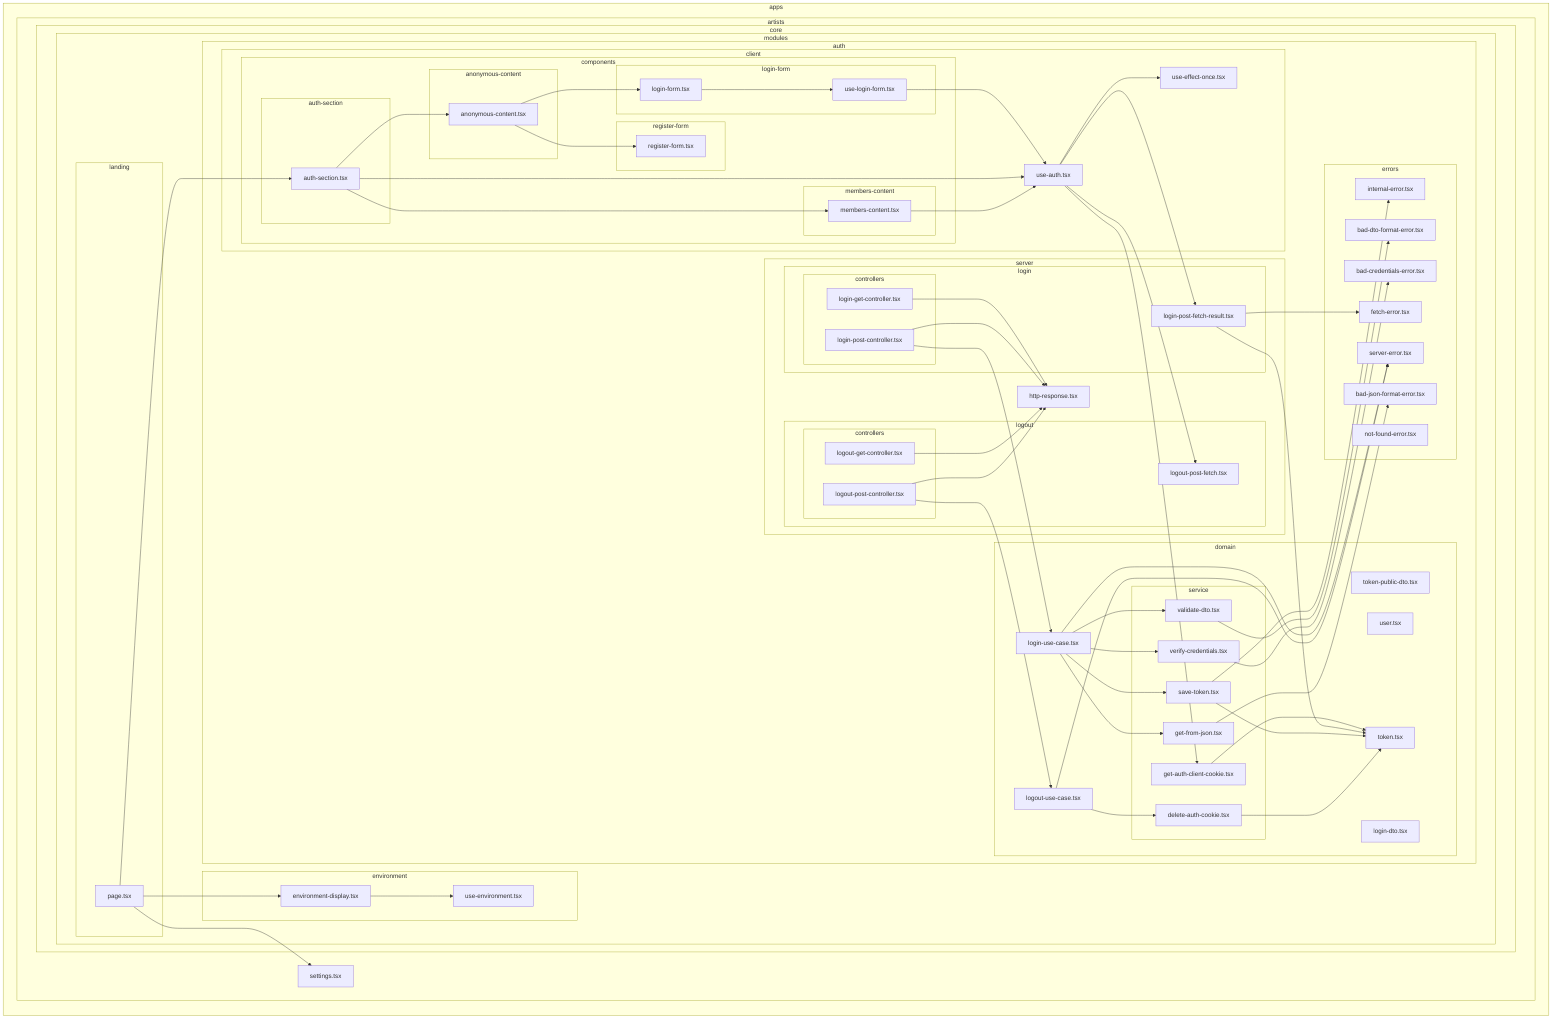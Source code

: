 flowchart LR

subgraph 0["apps"]
subgraph 1["artists"]
subgraph 2["core"]
subgraph 3["modules"]
subgraph 4["auth"]
subgraph 5["client"]
subgraph 6["components"]
subgraph 7["anonymous-content"]
8["anonymous-content.tsx"]
end
subgraph 9["login-form"]
A["login-form.tsx"]
B["use-login-form.tsx"]
end
subgraph P["register-form"]
Q["register-form.tsx"]
end
subgraph R["auth-section"]
S["auth-section.tsx"]
end
subgraph T["members-content"]
U["members-content.tsx"]
end
end
C["use-auth.tsx"]
O["use-effect-once.tsx"]
end
subgraph D["domain"]
subgraph E["service"]
F["get-auth-client-cookie.tsx"]
Y["get-from-json.tsx"]
10["save-token.tsx"]
12["validate-dto.tsx"]
14["verify-credentials.tsx"]
17["delete-auth-cookie.tsx"]
end
G["token.tsx"]
V["login-dto.tsx"]
W["login-use-case.tsx"]
16["logout-use-case.tsx"]
18["token-public-dto.tsx"]
19["user.tsx"]
end
subgraph H["server"]
subgraph I["login"]
J["login-post-fetch-result.tsx"]
subgraph 1C["controllers"]
1D["login-get-controller.tsx"]
1E["login-post-controller.tsx"]
end
end
subgraph M["logout"]
N["logout-post-fetch.tsx"]
subgraph 1F["controllers"]
1G["logout-get-controller.tsx"]
1H["logout-post-controller.tsx"]
end
end
1B["http-response.tsx"]
end
subgraph K["errors"]
L["fetch-error.tsx"]
X["server-error.tsx"]
Z["bad-json-format-error.tsx"]
11["internal-error.tsx"]
13["bad-dto-format-error.tsx"]
15["bad-credentials-error.tsx"]
1A["not-found-error.tsx"]
end
end
subgraph 1I["environment"]
1J["environment-display.tsx"]
1K["use-environment.tsx"]
end
subgraph 1L["landing"]
1M["page.tsx"]
end
end
end
1N["settings.tsx"]
end
end
8-->A
8-->Q
A-->B
B-->C
C-->F
C-->J
C-->N
C-->O
F-->G
J-->G
J-->L
S-->C
S-->8
S-->U
U-->C
W-->X
W-->Y
W-->10
W-->12
W-->14
Y-->Z
10-->11
10-->G
12-->13
14-->15
16-->X
16-->17
17-->G
1D-->1B
1E-->W
1E-->1B
1G-->1B
1H-->16
1H-->1B
1J-->1K
1M-->1N
1M-->S
1M-->1J